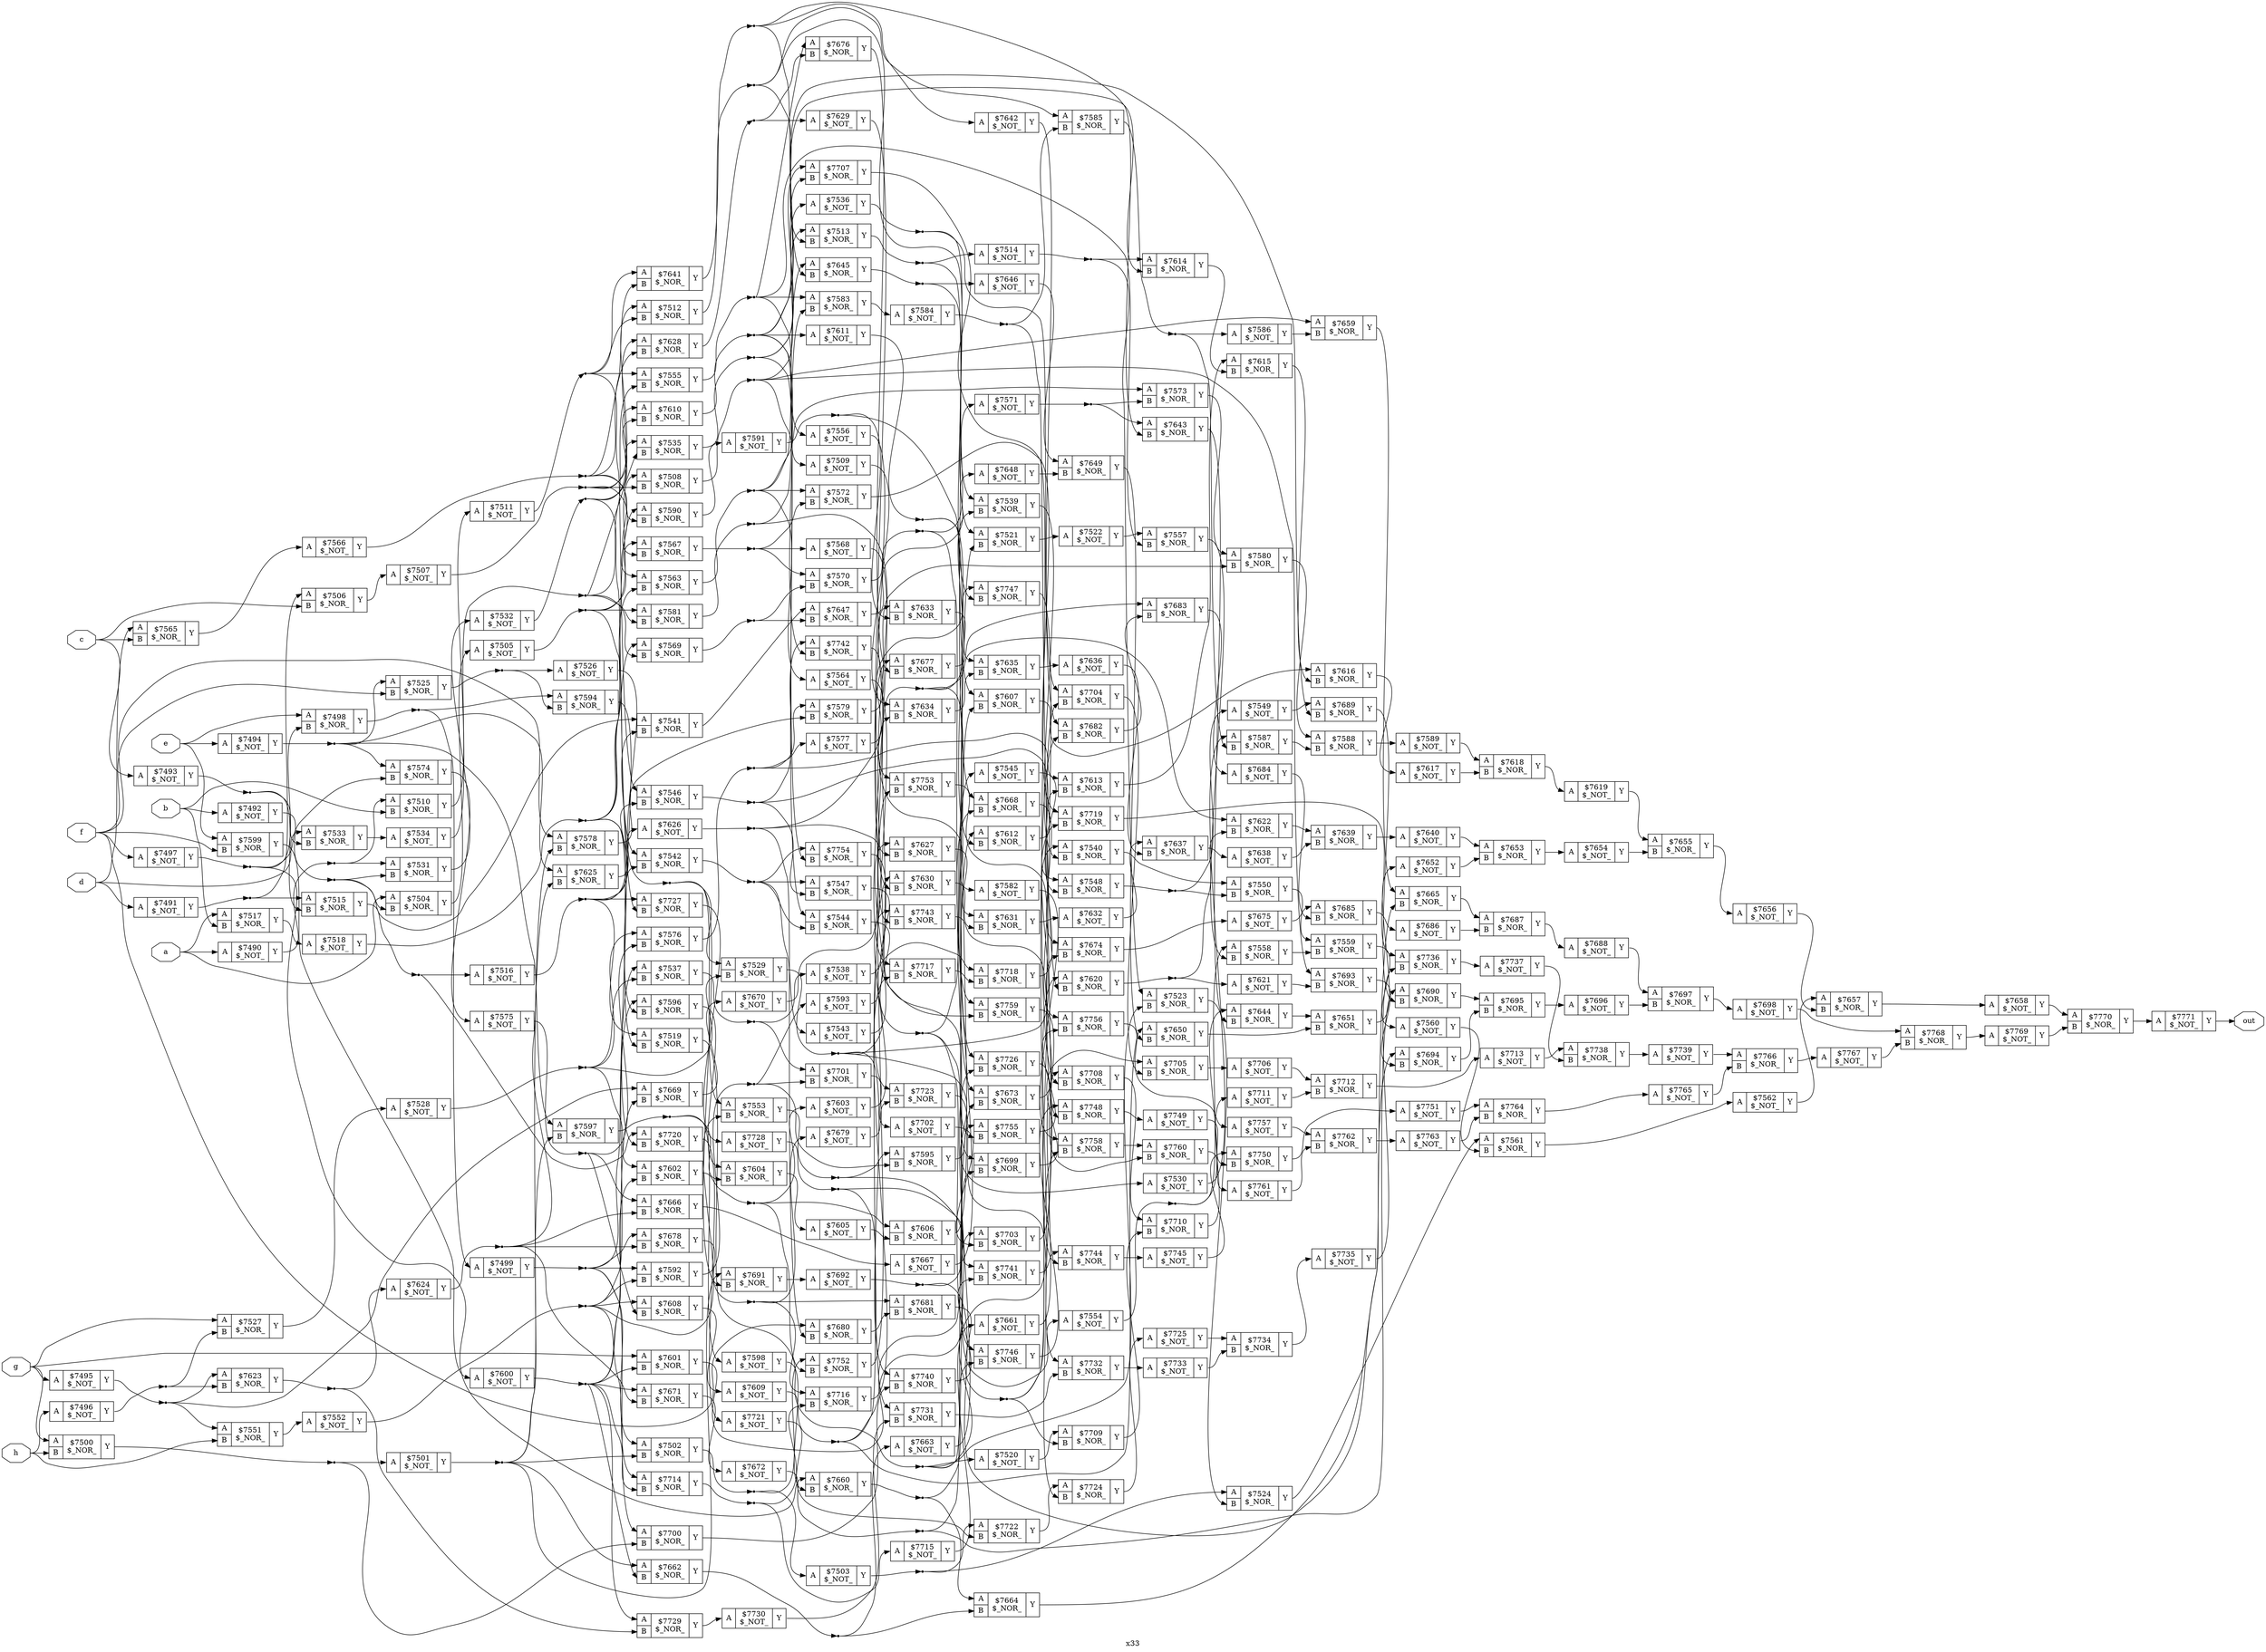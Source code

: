 digraph "x33" {
label="x33";
rankdir="LR";
remincross=true;
n282 [ shape=octagon, label="a", color="black", fontcolor="black" ];
n283 [ shape=octagon, label="b", color="black", fontcolor="black" ];
n284 [ shape=octagon, label="c", color="black", fontcolor="black" ];
n285 [ shape=octagon, label="d", color="black", fontcolor="black" ];
n286 [ shape=octagon, label="e", color="black", fontcolor="black" ];
n287 [ shape=octagon, label="f", color="black", fontcolor="black" ];
n288 [ shape=octagon, label="g", color="black", fontcolor="black" ];
n289 [ shape=octagon, label="h", color="black", fontcolor="black" ];
n290 [ shape=octagon, label="out", color="black", fontcolor="black" ];
c293 [ shape=record, label="{{<p291> A}|$7490\n$_NOT_|{<p292> Y}}" ];
c294 [ shape=record, label="{{<p291> A}|$7491\n$_NOT_|{<p292> Y}}" ];
c295 [ shape=record, label="{{<p291> A}|$7492\n$_NOT_|{<p292> Y}}" ];
c296 [ shape=record, label="{{<p291> A}|$7493\n$_NOT_|{<p292> Y}}" ];
c297 [ shape=record, label="{{<p291> A}|$7494\n$_NOT_|{<p292> Y}}" ];
c298 [ shape=record, label="{{<p291> A}|$7495\n$_NOT_|{<p292> Y}}" ];
c299 [ shape=record, label="{{<p291> A}|$7496\n$_NOT_|{<p292> Y}}" ];
c300 [ shape=record, label="{{<p291> A}|$7497\n$_NOT_|{<p292> Y}}" ];
c302 [ shape=record, label="{{<p291> A|<p301> B}|$7498\n$_NOR_|{<p292> Y}}" ];
c303 [ shape=record, label="{{<p291> A}|$7499\n$_NOT_|{<p292> Y}}" ];
c304 [ shape=record, label="{{<p291> A|<p301> B}|$7500\n$_NOR_|{<p292> Y}}" ];
c305 [ shape=record, label="{{<p291> A}|$7501\n$_NOT_|{<p292> Y}}" ];
c306 [ shape=record, label="{{<p291> A|<p301> B}|$7502\n$_NOR_|{<p292> Y}}" ];
c307 [ shape=record, label="{{<p291> A}|$7503\n$_NOT_|{<p292> Y}}" ];
c308 [ shape=record, label="{{<p291> A|<p301> B}|$7504\n$_NOR_|{<p292> Y}}" ];
c309 [ shape=record, label="{{<p291> A}|$7505\n$_NOT_|{<p292> Y}}" ];
c310 [ shape=record, label="{{<p291> A|<p301> B}|$7506\n$_NOR_|{<p292> Y}}" ];
c311 [ shape=record, label="{{<p291> A}|$7507\n$_NOT_|{<p292> Y}}" ];
c312 [ shape=record, label="{{<p291> A|<p301> B}|$7508\n$_NOR_|{<p292> Y}}" ];
c313 [ shape=record, label="{{<p291> A}|$7509\n$_NOT_|{<p292> Y}}" ];
c314 [ shape=record, label="{{<p291> A|<p301> B}|$7510\n$_NOR_|{<p292> Y}}" ];
c315 [ shape=record, label="{{<p291> A}|$7511\n$_NOT_|{<p292> Y}}" ];
c316 [ shape=record, label="{{<p291> A|<p301> B}|$7512\n$_NOR_|{<p292> Y}}" ];
c317 [ shape=record, label="{{<p291> A|<p301> B}|$7513\n$_NOR_|{<p292> Y}}" ];
c318 [ shape=record, label="{{<p291> A}|$7514\n$_NOT_|{<p292> Y}}" ];
c319 [ shape=record, label="{{<p291> A|<p301> B}|$7515\n$_NOR_|{<p292> Y}}" ];
c320 [ shape=record, label="{{<p291> A}|$7516\n$_NOT_|{<p292> Y}}" ];
c321 [ shape=record, label="{{<p291> A|<p301> B}|$7517\n$_NOR_|{<p292> Y}}" ];
c322 [ shape=record, label="{{<p291> A}|$7518\n$_NOT_|{<p292> Y}}" ];
c323 [ shape=record, label="{{<p291> A|<p301> B}|$7519\n$_NOR_|{<p292> Y}}" ];
c324 [ shape=record, label="{{<p291> A}|$7520\n$_NOT_|{<p292> Y}}" ];
c325 [ shape=record, label="{{<p291> A|<p301> B}|$7521\n$_NOR_|{<p292> Y}}" ];
c326 [ shape=record, label="{{<p291> A}|$7522\n$_NOT_|{<p292> Y}}" ];
c327 [ shape=record, label="{{<p291> A|<p301> B}|$7523\n$_NOR_|{<p292> Y}}" ];
c328 [ shape=record, label="{{<p291> A|<p301> B}|$7524\n$_NOR_|{<p292> Y}}" ];
c329 [ shape=record, label="{{<p291> A|<p301> B}|$7525\n$_NOR_|{<p292> Y}}" ];
c330 [ shape=record, label="{{<p291> A}|$7526\n$_NOT_|{<p292> Y}}" ];
c331 [ shape=record, label="{{<p291> A|<p301> B}|$7527\n$_NOR_|{<p292> Y}}" ];
c332 [ shape=record, label="{{<p291> A}|$7528\n$_NOT_|{<p292> Y}}" ];
c333 [ shape=record, label="{{<p291> A|<p301> B}|$7529\n$_NOR_|{<p292> Y}}" ];
c334 [ shape=record, label="{{<p291> A}|$7530\n$_NOT_|{<p292> Y}}" ];
c335 [ shape=record, label="{{<p291> A|<p301> B}|$7531\n$_NOR_|{<p292> Y}}" ];
c336 [ shape=record, label="{{<p291> A}|$7532\n$_NOT_|{<p292> Y}}" ];
c337 [ shape=record, label="{{<p291> A|<p301> B}|$7533\n$_NOR_|{<p292> Y}}" ];
c338 [ shape=record, label="{{<p291> A}|$7534\n$_NOT_|{<p292> Y}}" ];
c339 [ shape=record, label="{{<p291> A|<p301> B}|$7535\n$_NOR_|{<p292> Y}}" ];
c340 [ shape=record, label="{{<p291> A}|$7536\n$_NOT_|{<p292> Y}}" ];
c341 [ shape=record, label="{{<p291> A|<p301> B}|$7537\n$_NOR_|{<p292> Y}}" ];
c342 [ shape=record, label="{{<p291> A}|$7538\n$_NOT_|{<p292> Y}}" ];
c343 [ shape=record, label="{{<p291> A|<p301> B}|$7539\n$_NOR_|{<p292> Y}}" ];
c344 [ shape=record, label="{{<p291> A|<p301> B}|$7540\n$_NOR_|{<p292> Y}}" ];
c345 [ shape=record, label="{{<p291> A|<p301> B}|$7541\n$_NOR_|{<p292> Y}}" ];
c346 [ shape=record, label="{{<p291> A|<p301> B}|$7542\n$_NOR_|{<p292> Y}}" ];
c347 [ shape=record, label="{{<p291> A}|$7543\n$_NOT_|{<p292> Y}}" ];
c348 [ shape=record, label="{{<p291> A|<p301> B}|$7544\n$_NOR_|{<p292> Y}}" ];
c349 [ shape=record, label="{{<p291> A}|$7545\n$_NOT_|{<p292> Y}}" ];
c350 [ shape=record, label="{{<p291> A|<p301> B}|$7546\n$_NOR_|{<p292> Y}}" ];
c351 [ shape=record, label="{{<p291> A|<p301> B}|$7547\n$_NOR_|{<p292> Y}}" ];
c352 [ shape=record, label="{{<p291> A|<p301> B}|$7548\n$_NOR_|{<p292> Y}}" ];
c353 [ shape=record, label="{{<p291> A}|$7549\n$_NOT_|{<p292> Y}}" ];
c354 [ shape=record, label="{{<p291> A|<p301> B}|$7550\n$_NOR_|{<p292> Y}}" ];
c355 [ shape=record, label="{{<p291> A|<p301> B}|$7551\n$_NOR_|{<p292> Y}}" ];
c356 [ shape=record, label="{{<p291> A}|$7552\n$_NOT_|{<p292> Y}}" ];
c357 [ shape=record, label="{{<p291> A|<p301> B}|$7553\n$_NOR_|{<p292> Y}}" ];
c358 [ shape=record, label="{{<p291> A}|$7554\n$_NOT_|{<p292> Y}}" ];
c359 [ shape=record, label="{{<p291> A|<p301> B}|$7555\n$_NOR_|{<p292> Y}}" ];
c360 [ shape=record, label="{{<p291> A}|$7556\n$_NOT_|{<p292> Y}}" ];
c361 [ shape=record, label="{{<p291> A|<p301> B}|$7557\n$_NOR_|{<p292> Y}}" ];
c362 [ shape=record, label="{{<p291> A|<p301> B}|$7558\n$_NOR_|{<p292> Y}}" ];
c363 [ shape=record, label="{{<p291> A|<p301> B}|$7559\n$_NOR_|{<p292> Y}}" ];
c364 [ shape=record, label="{{<p291> A}|$7560\n$_NOT_|{<p292> Y}}" ];
c365 [ shape=record, label="{{<p291> A|<p301> B}|$7561\n$_NOR_|{<p292> Y}}" ];
c366 [ shape=record, label="{{<p291> A}|$7562\n$_NOT_|{<p292> Y}}" ];
c367 [ shape=record, label="{{<p291> A|<p301> B}|$7563\n$_NOR_|{<p292> Y}}" ];
c368 [ shape=record, label="{{<p291> A}|$7564\n$_NOT_|{<p292> Y}}" ];
c369 [ shape=record, label="{{<p291> A|<p301> B}|$7565\n$_NOR_|{<p292> Y}}" ];
c370 [ shape=record, label="{{<p291> A}|$7566\n$_NOT_|{<p292> Y}}" ];
c371 [ shape=record, label="{{<p291> A|<p301> B}|$7567\n$_NOR_|{<p292> Y}}" ];
c372 [ shape=record, label="{{<p291> A}|$7568\n$_NOT_|{<p292> Y}}" ];
c373 [ shape=record, label="{{<p291> A|<p301> B}|$7569\n$_NOR_|{<p292> Y}}" ];
c374 [ shape=record, label="{{<p291> A|<p301> B}|$7570\n$_NOR_|{<p292> Y}}" ];
c375 [ shape=record, label="{{<p291> A}|$7571\n$_NOT_|{<p292> Y}}" ];
c376 [ shape=record, label="{{<p291> A|<p301> B}|$7572\n$_NOR_|{<p292> Y}}" ];
c377 [ shape=record, label="{{<p291> A|<p301> B}|$7573\n$_NOR_|{<p292> Y}}" ];
c378 [ shape=record, label="{{<p291> A|<p301> B}|$7574\n$_NOR_|{<p292> Y}}" ];
c379 [ shape=record, label="{{<p291> A}|$7575\n$_NOT_|{<p292> Y}}" ];
c380 [ shape=record, label="{{<p291> A|<p301> B}|$7576\n$_NOR_|{<p292> Y}}" ];
c381 [ shape=record, label="{{<p291> A}|$7577\n$_NOT_|{<p292> Y}}" ];
c382 [ shape=record, label="{{<p291> A|<p301> B}|$7578\n$_NOR_|{<p292> Y}}" ];
c383 [ shape=record, label="{{<p291> A|<p301> B}|$7579\n$_NOR_|{<p292> Y}}" ];
c384 [ shape=record, label="{{<p291> A|<p301> B}|$7580\n$_NOR_|{<p292> Y}}" ];
c385 [ shape=record, label="{{<p291> A|<p301> B}|$7581\n$_NOR_|{<p292> Y}}" ];
c386 [ shape=record, label="{{<p291> A}|$7582\n$_NOT_|{<p292> Y}}" ];
c387 [ shape=record, label="{{<p291> A|<p301> B}|$7583\n$_NOR_|{<p292> Y}}" ];
c388 [ shape=record, label="{{<p291> A}|$7584\n$_NOT_|{<p292> Y}}" ];
c389 [ shape=record, label="{{<p291> A|<p301> B}|$7585\n$_NOR_|{<p292> Y}}" ];
c390 [ shape=record, label="{{<p291> A}|$7586\n$_NOT_|{<p292> Y}}" ];
c391 [ shape=record, label="{{<p291> A|<p301> B}|$7587\n$_NOR_|{<p292> Y}}" ];
c392 [ shape=record, label="{{<p291> A|<p301> B}|$7588\n$_NOR_|{<p292> Y}}" ];
c393 [ shape=record, label="{{<p291> A}|$7589\n$_NOT_|{<p292> Y}}" ];
c394 [ shape=record, label="{{<p291> A|<p301> B}|$7590\n$_NOR_|{<p292> Y}}" ];
c395 [ shape=record, label="{{<p291> A}|$7591\n$_NOT_|{<p292> Y}}" ];
c396 [ shape=record, label="{{<p291> A|<p301> B}|$7592\n$_NOR_|{<p292> Y}}" ];
c397 [ shape=record, label="{{<p291> A}|$7593\n$_NOT_|{<p292> Y}}" ];
c398 [ shape=record, label="{{<p291> A|<p301> B}|$7594\n$_NOR_|{<p292> Y}}" ];
c399 [ shape=record, label="{{<p291> A|<p301> B}|$7595\n$_NOR_|{<p292> Y}}" ];
c400 [ shape=record, label="{{<p291> A|<p301> B}|$7596\n$_NOR_|{<p292> Y}}" ];
c401 [ shape=record, label="{{<p291> A|<p301> B}|$7597\n$_NOR_|{<p292> Y}}" ];
c402 [ shape=record, label="{{<p291> A}|$7598\n$_NOT_|{<p292> Y}}" ];
c403 [ shape=record, label="{{<p291> A|<p301> B}|$7599\n$_NOR_|{<p292> Y}}" ];
c404 [ shape=record, label="{{<p291> A}|$7600\n$_NOT_|{<p292> Y}}" ];
c405 [ shape=record, label="{{<p291> A|<p301> B}|$7601\n$_NOR_|{<p292> Y}}" ];
c406 [ shape=record, label="{{<p291> A|<p301> B}|$7602\n$_NOR_|{<p292> Y}}" ];
c407 [ shape=record, label="{{<p291> A}|$7603\n$_NOT_|{<p292> Y}}" ];
c408 [ shape=record, label="{{<p291> A|<p301> B}|$7604\n$_NOR_|{<p292> Y}}" ];
c409 [ shape=record, label="{{<p291> A}|$7605\n$_NOT_|{<p292> Y}}" ];
c410 [ shape=record, label="{{<p291> A|<p301> B}|$7606\n$_NOR_|{<p292> Y}}" ];
c411 [ shape=record, label="{{<p291> A|<p301> B}|$7607\n$_NOR_|{<p292> Y}}" ];
c412 [ shape=record, label="{{<p291> A|<p301> B}|$7608\n$_NOR_|{<p292> Y}}" ];
c413 [ shape=record, label="{{<p291> A}|$7609\n$_NOT_|{<p292> Y}}" ];
c414 [ shape=record, label="{{<p291> A|<p301> B}|$7610\n$_NOR_|{<p292> Y}}" ];
c415 [ shape=record, label="{{<p291> A}|$7611\n$_NOT_|{<p292> Y}}" ];
c416 [ shape=record, label="{{<p291> A|<p301> B}|$7612\n$_NOR_|{<p292> Y}}" ];
c417 [ shape=record, label="{{<p291> A|<p301> B}|$7613\n$_NOR_|{<p292> Y}}" ];
c418 [ shape=record, label="{{<p291> A|<p301> B}|$7614\n$_NOR_|{<p292> Y}}" ];
c419 [ shape=record, label="{{<p291> A|<p301> B}|$7615\n$_NOR_|{<p292> Y}}" ];
c420 [ shape=record, label="{{<p291> A|<p301> B}|$7616\n$_NOR_|{<p292> Y}}" ];
c421 [ shape=record, label="{{<p291> A}|$7617\n$_NOT_|{<p292> Y}}" ];
c422 [ shape=record, label="{{<p291> A|<p301> B}|$7618\n$_NOR_|{<p292> Y}}" ];
c423 [ shape=record, label="{{<p291> A}|$7619\n$_NOT_|{<p292> Y}}" ];
c424 [ shape=record, label="{{<p291> A|<p301> B}|$7620\n$_NOR_|{<p292> Y}}" ];
c425 [ shape=record, label="{{<p291> A}|$7621\n$_NOT_|{<p292> Y}}" ];
c426 [ shape=record, label="{{<p291> A|<p301> B}|$7622\n$_NOR_|{<p292> Y}}" ];
c427 [ shape=record, label="{{<p291> A|<p301> B}|$7623\n$_NOR_|{<p292> Y}}" ];
c428 [ shape=record, label="{{<p291> A}|$7624\n$_NOT_|{<p292> Y}}" ];
c429 [ shape=record, label="{{<p291> A|<p301> B}|$7625\n$_NOR_|{<p292> Y}}" ];
c430 [ shape=record, label="{{<p291> A}|$7626\n$_NOT_|{<p292> Y}}" ];
c431 [ shape=record, label="{{<p291> A|<p301> B}|$7627\n$_NOR_|{<p292> Y}}" ];
c432 [ shape=record, label="{{<p291> A|<p301> B}|$7628\n$_NOR_|{<p292> Y}}" ];
c433 [ shape=record, label="{{<p291> A}|$7629\n$_NOT_|{<p292> Y}}" ];
c434 [ shape=record, label="{{<p291> A|<p301> B}|$7630\n$_NOR_|{<p292> Y}}" ];
c435 [ shape=record, label="{{<p291> A|<p301> B}|$7631\n$_NOR_|{<p292> Y}}" ];
c436 [ shape=record, label="{{<p291> A}|$7632\n$_NOT_|{<p292> Y}}" ];
c437 [ shape=record, label="{{<p291> A|<p301> B}|$7633\n$_NOR_|{<p292> Y}}" ];
c438 [ shape=record, label="{{<p291> A|<p301> B}|$7634\n$_NOR_|{<p292> Y}}" ];
c439 [ shape=record, label="{{<p291> A|<p301> B}|$7635\n$_NOR_|{<p292> Y}}" ];
c440 [ shape=record, label="{{<p291> A}|$7636\n$_NOT_|{<p292> Y}}" ];
c441 [ shape=record, label="{{<p291> A|<p301> B}|$7637\n$_NOR_|{<p292> Y}}" ];
c442 [ shape=record, label="{{<p291> A}|$7638\n$_NOT_|{<p292> Y}}" ];
c443 [ shape=record, label="{{<p291> A|<p301> B}|$7639\n$_NOR_|{<p292> Y}}" ];
c444 [ shape=record, label="{{<p291> A}|$7640\n$_NOT_|{<p292> Y}}" ];
c445 [ shape=record, label="{{<p291> A|<p301> B}|$7641\n$_NOR_|{<p292> Y}}" ];
c446 [ shape=record, label="{{<p291> A}|$7642\n$_NOT_|{<p292> Y}}" ];
c447 [ shape=record, label="{{<p291> A|<p301> B}|$7643\n$_NOR_|{<p292> Y}}" ];
c448 [ shape=record, label="{{<p291> A|<p301> B}|$7644\n$_NOR_|{<p292> Y}}" ];
c449 [ shape=record, label="{{<p291> A|<p301> B}|$7645\n$_NOR_|{<p292> Y}}" ];
c450 [ shape=record, label="{{<p291> A}|$7646\n$_NOT_|{<p292> Y}}" ];
c451 [ shape=record, label="{{<p291> A|<p301> B}|$7647\n$_NOR_|{<p292> Y}}" ];
c452 [ shape=record, label="{{<p291> A}|$7648\n$_NOT_|{<p292> Y}}" ];
c453 [ shape=record, label="{{<p291> A|<p301> B}|$7649\n$_NOR_|{<p292> Y}}" ];
c454 [ shape=record, label="{{<p291> A|<p301> B}|$7650\n$_NOR_|{<p292> Y}}" ];
c455 [ shape=record, label="{{<p291> A|<p301> B}|$7651\n$_NOR_|{<p292> Y}}" ];
c456 [ shape=record, label="{{<p291> A}|$7652\n$_NOT_|{<p292> Y}}" ];
c457 [ shape=record, label="{{<p291> A|<p301> B}|$7653\n$_NOR_|{<p292> Y}}" ];
c458 [ shape=record, label="{{<p291> A}|$7654\n$_NOT_|{<p292> Y}}" ];
c459 [ shape=record, label="{{<p291> A|<p301> B}|$7655\n$_NOR_|{<p292> Y}}" ];
c460 [ shape=record, label="{{<p291> A}|$7656\n$_NOT_|{<p292> Y}}" ];
c461 [ shape=record, label="{{<p291> A|<p301> B}|$7657\n$_NOR_|{<p292> Y}}" ];
c462 [ shape=record, label="{{<p291> A}|$7658\n$_NOT_|{<p292> Y}}" ];
c463 [ shape=record, label="{{<p291> A|<p301> B}|$7659\n$_NOR_|{<p292> Y}}" ];
c464 [ shape=record, label="{{<p291> A|<p301> B}|$7660\n$_NOR_|{<p292> Y}}" ];
c465 [ shape=record, label="{{<p291> A}|$7661\n$_NOT_|{<p292> Y}}" ];
c466 [ shape=record, label="{{<p291> A|<p301> B}|$7662\n$_NOR_|{<p292> Y}}" ];
c467 [ shape=record, label="{{<p291> A}|$7663\n$_NOT_|{<p292> Y}}" ];
c468 [ shape=record, label="{{<p291> A|<p301> B}|$7664\n$_NOR_|{<p292> Y}}" ];
c469 [ shape=record, label="{{<p291> A|<p301> B}|$7665\n$_NOR_|{<p292> Y}}" ];
c470 [ shape=record, label="{{<p291> A|<p301> B}|$7666\n$_NOR_|{<p292> Y}}" ];
c471 [ shape=record, label="{{<p291> A}|$7667\n$_NOT_|{<p292> Y}}" ];
c472 [ shape=record, label="{{<p291> A|<p301> B}|$7668\n$_NOR_|{<p292> Y}}" ];
c473 [ shape=record, label="{{<p291> A|<p301> B}|$7669\n$_NOR_|{<p292> Y}}" ];
c474 [ shape=record, label="{{<p291> A}|$7670\n$_NOT_|{<p292> Y}}" ];
c475 [ shape=record, label="{{<p291> A|<p301> B}|$7671\n$_NOR_|{<p292> Y}}" ];
c476 [ shape=record, label="{{<p291> A}|$7672\n$_NOT_|{<p292> Y}}" ];
c477 [ shape=record, label="{{<p291> A|<p301> B}|$7673\n$_NOR_|{<p292> Y}}" ];
c478 [ shape=record, label="{{<p291> A|<p301> B}|$7674\n$_NOR_|{<p292> Y}}" ];
c479 [ shape=record, label="{{<p291> A}|$7675\n$_NOT_|{<p292> Y}}" ];
c480 [ shape=record, label="{{<p291> A|<p301> B}|$7676\n$_NOR_|{<p292> Y}}" ];
c481 [ shape=record, label="{{<p291> A|<p301> B}|$7677\n$_NOR_|{<p292> Y}}" ];
c482 [ shape=record, label="{{<p291> A|<p301> B}|$7678\n$_NOR_|{<p292> Y}}" ];
c483 [ shape=record, label="{{<p291> A}|$7679\n$_NOT_|{<p292> Y}}" ];
c484 [ shape=record, label="{{<p291> A|<p301> B}|$7680\n$_NOR_|{<p292> Y}}" ];
c485 [ shape=record, label="{{<p291> A|<p301> B}|$7681\n$_NOR_|{<p292> Y}}" ];
c486 [ shape=record, label="{{<p291> A|<p301> B}|$7682\n$_NOR_|{<p292> Y}}" ];
c487 [ shape=record, label="{{<p291> A|<p301> B}|$7683\n$_NOR_|{<p292> Y}}" ];
c488 [ shape=record, label="{{<p291> A}|$7684\n$_NOT_|{<p292> Y}}" ];
c489 [ shape=record, label="{{<p291> A|<p301> B}|$7685\n$_NOR_|{<p292> Y}}" ];
c490 [ shape=record, label="{{<p291> A}|$7686\n$_NOT_|{<p292> Y}}" ];
c491 [ shape=record, label="{{<p291> A|<p301> B}|$7687\n$_NOR_|{<p292> Y}}" ];
c492 [ shape=record, label="{{<p291> A}|$7688\n$_NOT_|{<p292> Y}}" ];
c493 [ shape=record, label="{{<p291> A|<p301> B}|$7689\n$_NOR_|{<p292> Y}}" ];
c494 [ shape=record, label="{{<p291> A|<p301> B}|$7690\n$_NOR_|{<p292> Y}}" ];
c495 [ shape=record, label="{{<p291> A|<p301> B}|$7691\n$_NOR_|{<p292> Y}}" ];
c496 [ shape=record, label="{{<p291> A}|$7692\n$_NOT_|{<p292> Y}}" ];
c497 [ shape=record, label="{{<p291> A|<p301> B}|$7693\n$_NOR_|{<p292> Y}}" ];
c498 [ shape=record, label="{{<p291> A|<p301> B}|$7694\n$_NOR_|{<p292> Y}}" ];
c499 [ shape=record, label="{{<p291> A|<p301> B}|$7695\n$_NOR_|{<p292> Y}}" ];
c500 [ shape=record, label="{{<p291> A}|$7696\n$_NOT_|{<p292> Y}}" ];
c501 [ shape=record, label="{{<p291> A|<p301> B}|$7697\n$_NOR_|{<p292> Y}}" ];
c502 [ shape=record, label="{{<p291> A}|$7698\n$_NOT_|{<p292> Y}}" ];
c503 [ shape=record, label="{{<p291> A|<p301> B}|$7699\n$_NOR_|{<p292> Y}}" ];
c504 [ shape=record, label="{{<p291> A|<p301> B}|$7700\n$_NOR_|{<p292> Y}}" ];
c505 [ shape=record, label="{{<p291> A|<p301> B}|$7701\n$_NOR_|{<p292> Y}}" ];
c506 [ shape=record, label="{{<p291> A}|$7702\n$_NOT_|{<p292> Y}}" ];
c507 [ shape=record, label="{{<p291> A|<p301> B}|$7703\n$_NOR_|{<p292> Y}}" ];
c508 [ shape=record, label="{{<p291> A|<p301> B}|$7704\n$_NOR_|{<p292> Y}}" ];
c509 [ shape=record, label="{{<p291> A|<p301> B}|$7705\n$_NOR_|{<p292> Y}}" ];
c510 [ shape=record, label="{{<p291> A}|$7706\n$_NOT_|{<p292> Y}}" ];
c511 [ shape=record, label="{{<p291> A|<p301> B}|$7707\n$_NOR_|{<p292> Y}}" ];
c512 [ shape=record, label="{{<p291> A|<p301> B}|$7708\n$_NOR_|{<p292> Y}}" ];
c513 [ shape=record, label="{{<p291> A|<p301> B}|$7709\n$_NOR_|{<p292> Y}}" ];
c514 [ shape=record, label="{{<p291> A|<p301> B}|$7710\n$_NOR_|{<p292> Y}}" ];
c515 [ shape=record, label="{{<p291> A}|$7711\n$_NOT_|{<p292> Y}}" ];
c516 [ shape=record, label="{{<p291> A|<p301> B}|$7712\n$_NOR_|{<p292> Y}}" ];
c517 [ shape=record, label="{{<p291> A}|$7713\n$_NOT_|{<p292> Y}}" ];
c518 [ shape=record, label="{{<p291> A|<p301> B}|$7714\n$_NOR_|{<p292> Y}}" ];
c519 [ shape=record, label="{{<p291> A}|$7715\n$_NOT_|{<p292> Y}}" ];
c520 [ shape=record, label="{{<p291> A|<p301> B}|$7716\n$_NOR_|{<p292> Y}}" ];
c521 [ shape=record, label="{{<p291> A|<p301> B}|$7717\n$_NOR_|{<p292> Y}}" ];
c522 [ shape=record, label="{{<p291> A|<p301> B}|$7718\n$_NOR_|{<p292> Y}}" ];
c523 [ shape=record, label="{{<p291> A|<p301> B}|$7719\n$_NOR_|{<p292> Y}}" ];
c524 [ shape=record, label="{{<p291> A|<p301> B}|$7720\n$_NOR_|{<p292> Y}}" ];
c525 [ shape=record, label="{{<p291> A}|$7721\n$_NOT_|{<p292> Y}}" ];
c526 [ shape=record, label="{{<p291> A|<p301> B}|$7722\n$_NOR_|{<p292> Y}}" ];
c527 [ shape=record, label="{{<p291> A|<p301> B}|$7723\n$_NOR_|{<p292> Y}}" ];
c528 [ shape=record, label="{{<p291> A|<p301> B}|$7724\n$_NOR_|{<p292> Y}}" ];
c529 [ shape=record, label="{{<p291> A}|$7725\n$_NOT_|{<p292> Y}}" ];
c530 [ shape=record, label="{{<p291> A|<p301> B}|$7726\n$_NOR_|{<p292> Y}}" ];
c531 [ shape=record, label="{{<p291> A|<p301> B}|$7727\n$_NOR_|{<p292> Y}}" ];
c532 [ shape=record, label="{{<p291> A}|$7728\n$_NOT_|{<p292> Y}}" ];
c533 [ shape=record, label="{{<p291> A|<p301> B}|$7729\n$_NOR_|{<p292> Y}}" ];
c534 [ shape=record, label="{{<p291> A}|$7730\n$_NOT_|{<p292> Y}}" ];
c535 [ shape=record, label="{{<p291> A|<p301> B}|$7731\n$_NOR_|{<p292> Y}}" ];
c536 [ shape=record, label="{{<p291> A|<p301> B}|$7732\n$_NOR_|{<p292> Y}}" ];
c537 [ shape=record, label="{{<p291> A}|$7733\n$_NOT_|{<p292> Y}}" ];
c538 [ shape=record, label="{{<p291> A|<p301> B}|$7734\n$_NOR_|{<p292> Y}}" ];
c539 [ shape=record, label="{{<p291> A}|$7735\n$_NOT_|{<p292> Y}}" ];
c540 [ shape=record, label="{{<p291> A|<p301> B}|$7736\n$_NOR_|{<p292> Y}}" ];
c541 [ shape=record, label="{{<p291> A}|$7737\n$_NOT_|{<p292> Y}}" ];
c542 [ shape=record, label="{{<p291> A|<p301> B}|$7738\n$_NOR_|{<p292> Y}}" ];
c543 [ shape=record, label="{{<p291> A}|$7739\n$_NOT_|{<p292> Y}}" ];
c544 [ shape=record, label="{{<p291> A|<p301> B}|$7740\n$_NOR_|{<p292> Y}}" ];
c545 [ shape=record, label="{{<p291> A|<p301> B}|$7741\n$_NOR_|{<p292> Y}}" ];
c546 [ shape=record, label="{{<p291> A|<p301> B}|$7742\n$_NOR_|{<p292> Y}}" ];
c547 [ shape=record, label="{{<p291> A|<p301> B}|$7743\n$_NOR_|{<p292> Y}}" ];
c548 [ shape=record, label="{{<p291> A|<p301> B}|$7744\n$_NOR_|{<p292> Y}}" ];
c549 [ shape=record, label="{{<p291> A}|$7745\n$_NOT_|{<p292> Y}}" ];
c550 [ shape=record, label="{{<p291> A|<p301> B}|$7746\n$_NOR_|{<p292> Y}}" ];
c551 [ shape=record, label="{{<p291> A|<p301> B}|$7747\n$_NOR_|{<p292> Y}}" ];
c552 [ shape=record, label="{{<p291> A|<p301> B}|$7748\n$_NOR_|{<p292> Y}}" ];
c553 [ shape=record, label="{{<p291> A}|$7749\n$_NOT_|{<p292> Y}}" ];
c554 [ shape=record, label="{{<p291> A|<p301> B}|$7750\n$_NOR_|{<p292> Y}}" ];
c555 [ shape=record, label="{{<p291> A}|$7751\n$_NOT_|{<p292> Y}}" ];
c556 [ shape=record, label="{{<p291> A|<p301> B}|$7752\n$_NOR_|{<p292> Y}}" ];
c557 [ shape=record, label="{{<p291> A|<p301> B}|$7753\n$_NOR_|{<p292> Y}}" ];
c558 [ shape=record, label="{{<p291> A|<p301> B}|$7754\n$_NOR_|{<p292> Y}}" ];
c559 [ shape=record, label="{{<p291> A|<p301> B}|$7755\n$_NOR_|{<p292> Y}}" ];
c560 [ shape=record, label="{{<p291> A|<p301> B}|$7756\n$_NOR_|{<p292> Y}}" ];
c561 [ shape=record, label="{{<p291> A}|$7757\n$_NOT_|{<p292> Y}}" ];
c562 [ shape=record, label="{{<p291> A|<p301> B}|$7758\n$_NOR_|{<p292> Y}}" ];
c563 [ shape=record, label="{{<p291> A|<p301> B}|$7759\n$_NOR_|{<p292> Y}}" ];
c564 [ shape=record, label="{{<p291> A|<p301> B}|$7760\n$_NOR_|{<p292> Y}}" ];
c565 [ shape=record, label="{{<p291> A}|$7761\n$_NOT_|{<p292> Y}}" ];
c566 [ shape=record, label="{{<p291> A|<p301> B}|$7762\n$_NOR_|{<p292> Y}}" ];
c567 [ shape=record, label="{{<p291> A}|$7763\n$_NOT_|{<p292> Y}}" ];
c568 [ shape=record, label="{{<p291> A|<p301> B}|$7764\n$_NOR_|{<p292> Y}}" ];
c569 [ shape=record, label="{{<p291> A}|$7765\n$_NOT_|{<p292> Y}}" ];
c570 [ shape=record, label="{{<p291> A|<p301> B}|$7766\n$_NOR_|{<p292> Y}}" ];
c571 [ shape=record, label="{{<p291> A}|$7767\n$_NOT_|{<p292> Y}}" ];
c572 [ shape=record, label="{{<p291> A|<p301> B}|$7768\n$_NOR_|{<p292> Y}}" ];
c573 [ shape=record, label="{{<p291> A}|$7769\n$_NOT_|{<p292> Y}}" ];
c574 [ shape=record, label="{{<p291> A|<p301> B}|$7770\n$_NOR_|{<p292> Y}}" ];
c575 [ shape=record, label="{{<p291> A}|$7771\n$_NOT_|{<p292> Y}}" ];
c384:p292:e -> c392:p291:w [color="black", label=""];
c393:p292:e -> c422:p291:w [color="black", label=""];
c474:p292:e -> c481:p291:w [color="black", label=""];
c475:p292:e -> c476:p291:w [color="black", label=""];
n102 [ shape=point ];
c476:p292:e -> n102:w [color="black", label=""];
n102:e -> c477:p301:w [color="black", label=""];
n102:e -> c494:p291:w [color="black", label=""];
c477:p292:e -> c478:p301:w [color="black", label=""];
c478:p292:e -> c479:p291:w [color="black", label=""];
c479:p292:e -> c489:p291:w [color="black", label=""];
c480:p292:e -> c481:p301:w [color="black", label=""];
c481:p292:e -> c487:p291:w [color="black", label=""];
n108 [ shape=point ];
c482:p292:e -> n108:w [color="black", label=""];
n108:e -> c483:p291:w [color="black", label=""];
n108:e -> c485:p291:w [color="black", label=""];
n108:e -> c520:p291:w [color="black", label=""];
c483:p292:e -> c527:p301:w [color="black", label=""];
n11 [ shape=point ];
c293:p292:e -> n11:w [color="black", label=""];
n11:e -> c314:p291:w [color="black", label=""];
n11:e -> c335:p291:w [color="black", label=""];
n110 [ shape=point ];
c303:p292:e -> n110:w [color="black", label=""];
n110:e -> c306:p291:w [color="black", label=""];
n110:e -> c341:p291:w [color="black", label=""];
n110:e -> c396:p291:w [color="black", label=""];
n110:e -> c482:p291:w [color="black", label=""];
n110:e -> c504:p291:w [color="black", label=""];
c484:p292:e -> c485:p301:w [color="black", label=""];
n112 [ shape=point ];
c485:p292:e -> n112:w [color="black", label=""];
n112:e -> c486:p301:w [color="black", label=""];
n112:e -> c513:p301:w [color="black", label=""];
n112:e -> c562:p301:w [color="black", label=""];
c486:p292:e -> c487:p301:w [color="black", label=""];
c487:p292:e -> c488:p291:w [color="black", label=""];
c488:p292:e -> c489:p301:w [color="black", label=""];
c489:p292:e -> c490:p291:w [color="black", label=""];
c490:p292:e -> c491:p301:w [color="black", label=""];
c491:p292:e -> c492:p291:w [color="black", label=""];
c492:p292:e -> c501:p291:w [color="black", label=""];
c394:p292:e -> c395:p291:w [color="black", label=""];
c493:p292:e -> c494:p301:w [color="black", label=""];
n121 [ shape=point ];
c304:p292:e -> n121:w [color="black", label=""];
n121:e -> c305:p291:w [color="black", label=""];
n121:e -> c504:p301:w [color="black", label=""];
c494:p292:e -> c499:p291:w [color="black", label=""];
c495:p292:e -> c496:p291:w [color="black", label=""];
n124 [ shape=point ];
c496:p292:e -> n124:w [color="black", label=""];
n124:e -> c498:p291:w [color="black", label=""];
n124:e -> c503:p301:w [color="black", label=""];
c497:p292:e -> c498:p301:w [color="black", label=""];
c498:p292:e -> c499:p301:w [color="black", label=""];
c499:p292:e -> c500:p291:w [color="black", label=""];
c500:p292:e -> c501:p301:w [color="black", label=""];
c501:p292:e -> c502:p291:w [color="black", label=""];
n13 [ shape=point ];
c395:p292:e -> n13:w [color="black", label=""];
n13:e -> c411:p291:w [color="black", label=""];
n13:e -> c437:p301:w [color="black", label=""];
c502:p292:e -> c572:p291:w [color="black", label=""];
c503:p292:e -> c509:p291:w [color="black", label=""];
n132 [ shape=point ];
c305:p292:e -> n132:w [color="black", label=""];
n132:e -> c306:p301:w [color="black", label=""];
n132:e -> c382:p301:w [color="black", label=""];
n132:e -> c401:p301:w [color="black", label=""];
n132:e -> c466:p291:w [color="black", label=""];
n132:e -> c495:p291:w [color="black", label=""];
c504:p292:e -> c544:p301:w [color="black", label=""];
c505:p292:e -> c506:p291:w [color="black", label=""];
c506:p292:e -> c507:p301:w [color="black", label=""];
c507:p292:e -> c508:p301:w [color="black", label=""];
c508:p292:e -> c509:p301:w [color="black", label=""];
c509:p292:e -> c510:p291:w [color="black", label=""];
c510:p292:e -> c516:p291:w [color="black", label=""];
n14 [ shape=point ];
c396:p292:e -> n14:w [color="black", label=""];
n14:e -> c397:p291:w [color="black", label=""];
n14:e -> c399:p301:w [color="black", label=""];
n14:e -> c505:p301:w [color="black", label=""];
c511:p292:e -> c512:p301:w [color="black", label=""];
c512:p292:e -> c514:p291:w [color="black", label=""];
c513:p292:e -> c514:p301:w [color="black", label=""];
n143 [ shape=point ];
c306:p292:e -> n143:w [color="black", label=""];
n143:e -> c307:p291:w [color="black", label=""];
n143:e -> c556:p291:w [color="black", label=""];
c514:p292:e -> c515:p291:w [color="black", label=""];
c515:p292:e -> c516:p301:w [color="black", label=""];
c516:p292:e -> c517:p291:w [color="black", label=""];
c517:p292:e -> c542:p291:w [color="black", label=""];
n148 [ shape=point ];
c518:p292:e -> n148:w [color="black", label=""];
n148:e -> c519:p291:w [color="black", label=""];
n148:e -> c520:p301:w [color="black", label=""];
c519:p292:e -> c550:p301:w [color="black", label=""];
c397:p292:e -> c438:p301:w [color="black", label=""];
c520:p292:e -> c521:p301:w [color="black", label=""];
c521:p292:e -> c522:p301:w [color="black", label=""];
c522:p292:e -> c523:p301:w [color="black", label=""];
c523:p292:e -> c540:p291:w [color="black", label=""];
n154 [ shape=point ];
c307:p292:e -> n154:w [color="black", label=""];
n154:e -> c328:p291:w [color="black", label=""];
n154:e -> c526:p291:w [color="black", label=""];
c524:p292:e -> c525:p291:w [color="black", label=""];
c525:p292:e -> c526:p301:w [color="black", label=""];
c526:p292:e -> c528:p291:w [color="black", label=""];
c527:p292:e -> c528:p301:w [color="black", label=""];
c528:p292:e -> c529:p291:w [color="black", label=""];
c398:p292:e -> c400:p301:w [color="black", label=""];
c529:p292:e -> c538:p291:w [color="black", label=""];
c530:p292:e -> c536:p291:w [color="black", label=""];
c531:p292:e -> c532:p291:w [color="black", label=""];
n163 [ shape=point ];
c532:p292:e -> n163:w [color="black", label=""];
n163:e -> c535:p291:w [color="black", label=""];
n163:e -> c545:p291:w [color="black", label=""];
c533:p292:e -> c534:p291:w [color="black", label=""];
c308:p292:e -> c309:p291:w [color="black", label=""];
c534:p292:e -> c535:p301:w [color="black", label=""];
c535:p292:e -> c536:p301:w [color="black", label=""];
c536:p292:e -> c537:p291:w [color="black", label=""];
c537:p292:e -> c538:p301:w [color="black", label=""];
c399:p292:e -> c559:p291:w [color="black", label=""];
c538:p292:e -> c539:p291:w [color="black", label=""];
c539:p292:e -> c540:p301:w [color="black", label=""];
c540:p292:e -> c541:p291:w [color="black", label=""];
c541:p292:e -> c542:p301:w [color="black", label=""];
c542:p292:e -> c543:p291:w [color="black", label=""];
c543:p292:e -> c570:p291:w [color="black", label=""];
n176 [ shape=point ];
c309:p292:e -> n176:w [color="black", label=""];
n176:e -> c312:p291:w [color="black", label=""];
n176:e -> c346:p291:w [color="black", label=""];
n176:e -> c371:p291:w [color="black", label=""];
n176:e -> c385:p291:w [color="black", label=""];
c544:p292:e -> c545:p301:w [color="black", label=""];
c545:p292:e -> c548:p291:w [color="black", label=""];
c546:p292:e -> c547:p301:w [color="black", label=""];
c400:p292:e -> c408:p291:w [color="black", label=""];
c547:p292:e -> c548:p301:w [color="black", label=""];
c548:p292:e -> c549:p291:w [color="black", label=""];
c549:p292:e -> c554:p291:w [color="black", label=""];
c550:p292:e -> c552:p291:w [color="black", label=""];
c551:p292:e -> c552:p301:w [color="black", label=""];
c552:p292:e -> c553:p291:w [color="black", label=""];
c553:p292:e -> c554:p301:w [color="black", label=""];
c310:p292:e -> c311:p291:w [color="black", label=""];
c554:p292:e -> c555:p291:w [color="black", label=""];
c555:p292:e -> c568:p291:w [color="black", label=""];
n19 [ shape=point ];
c401:p292:e -> n19:w [color="black", label=""];
n19:e -> c402:p291:w [color="black", label=""];
n19:e -> c408:p301:w [color="black", label=""];
c556:p292:e -> c557:p301:w [color="black", label=""];
c557:p292:e -> c560:p291:w [color="black", label=""];
c558:p292:e -> c559:p301:w [color="black", label=""];
c559:p292:e -> c560:p301:w [color="black", label=""];
c560:p292:e -> c561:p291:w [color="black", label=""];
c561:p292:e -> c566:p291:w [color="black", label=""];
c562:p292:e -> c564:p291:w [color="black", label=""];
c563:p292:e -> c564:p301:w [color="black", label=""];
n198 [ shape=point ];
c311:p292:e -> n198:w [color="black", label=""];
n198:e -> c312:p301:w [color="black", label=""];
n198:e -> c316:p291:w [color="black", label=""];
n198:e -> c367:p291:w [color="black", label=""];
n198:e -> c414:p291:w [color="black", label=""];
c564:p292:e -> c565:p291:w [color="black", label=""];
n2 [ shape=point ];
c385:p292:e -> n2:w [color="black", label=""];
n2:e -> c386:p291:w [color="black", label=""];
n2:e -> c387:p301:w [color="black", label=""];
c402:p292:e -> c464:p301:w [color="black", label=""];
c565:p292:e -> c566:p301:w [color="black", label=""];
c566:p292:e -> c567:p291:w [color="black", label=""];
c567:p292:e -> c568:p301:w [color="black", label=""];
c568:p292:e -> c569:p291:w [color="black", label=""];
c569:p292:e -> c570:p301:w [color="black", label=""];
c570:p292:e -> c571:p291:w [color="black", label=""];
c571:p292:e -> c572:p301:w [color="black", label=""];
c572:p292:e -> c573:p291:w [color="black", label=""];
c573:p292:e -> c574:p301:w [color="black", label=""];
n209 [ shape=point ];
c312:p292:e -> n209:w [color="black", label=""];
n209:e -> c313:p291:w [color="black", label=""];
n209:e -> c317:p291:w [color="black", label=""];
n209:e -> c463:p291:w [color="black", label=""];
n209:e -> c497:p291:w [color="black", label=""];
c403:p292:e -> c404:p291:w [color="black", label=""];
c574:p292:e -> c575:p291:w [color="black", label=""];
c313:p292:e -> c438:p291:w [color="black", label=""];
c314:p292:e -> c315:p291:w [color="black", label=""];
n213 [ shape=point ];
c315:p292:e -> n213:w [color="black", label=""];
n213:e -> c316:p301:w [color="black", label=""];
n213:e -> c350:p291:w [color="black", label=""];
n213:e -> c359:p291:w [color="black", label=""];
n213:e -> c445:p291:w [color="black", label=""];
n214 [ shape=point ];
c316:p292:e -> n214:w [color="black", label=""];
n214:e -> c317:p301:w [color="black", label=""];
n214:e -> c325:p291:w [color="black", label=""];
n214:e -> c389:p291:w [color="black", label=""];
n215 [ shape=point ];
c317:p292:e -> n215:w [color="black", label=""];
n215:e -> c318:p291:w [color="black", label=""];
n215:e -> c472:p291:w [color="black", label=""];
n216 [ shape=point ];
c318:p292:e -> n216:w [color="black", label=""];
n216:e -> c327:p291:w [color="black", label=""];
n216:e -> c418:p291:w [color="black", label=""];
n217 [ shape=point ];
c319:p292:e -> n217:w [color="black", label=""];
n217:e -> c320:p291:w [color="black", label=""];
n217:e -> c524:p291:w [color="black", label=""];
n218 [ shape=point ];
c320:p292:e -> n218:w [color="black", label=""];
n218:e -> c323:p291:w [color="black", label=""];
n218:e -> c345:p301:w [color="black", label=""];
n218:e -> c346:p301:w [color="black", label=""];
n218:e -> c350:p301:w [color="black", label=""];
n218:e -> c531:p291:w [color="black", label=""];
c321:p292:e -> c322:p291:w [color="black", label=""];
n22 [ shape=point ];
c294:p292:e -> n22:w [color="black", label=""];
n22:e -> c310:p291:w [color="black", label=""];
n22:e -> c319:p291:w [color="black", label=""];
n220 [ shape=point ];
c322:p292:e -> n220:w [color="black", label=""];
n220:e -> c323:p301:w [color="black", label=""];
n220:e -> c367:p301:w [color="black", label=""];
n220:e -> c373:p291:w [color="black", label=""];
n220:e -> c394:p291:w [color="black", label=""];
n220:e -> c524:p301:w [color="black", label=""];
n221 [ shape=point ];
c323:p292:e -> n221:w [color="black", label=""];
n221:e -> c324:p291:w [color="black", label=""];
n221:e -> c325:p301:w [color="black", label=""];
n221:e -> c327:p301:w [color="black", label=""];
n221:e -> c424:p291:w [color="black", label=""];
c324:p292:e -> c513:p291:w [color="black", label=""];
c325:p292:e -> c326:p291:w [color="black", label=""];
c326:p292:e -> c361:p291:w [color="black", label=""];
c327:p292:e -> c328:p301:w [color="black", label=""];
c328:p292:e -> c365:p291:w [color="black", label=""];
n227 [ shape=point ];
c329:p292:e -> n227:w [color="black", label=""];
n227:e -> c330:p291:w [color="black", label=""];
n227:e -> c398:p301:w [color="black", label=""];
n228 [ shape=point ];
c330:p292:e -> n228:w [color="black", label=""];
n228:e -> c333:p291:w [color="black", label=""];
n228:e -> c357:p291:w [color="black", label=""];
n228:e -> c495:p301:w [color="black", label=""];
c331:p292:e -> c332:p291:w [color="black", label=""];
n23 [ shape=point ];
c404:p292:e -> n23:w [color="black", label=""];
n23:e -> c405:p301:w [color="black", label=""];
n23:e -> c406:p301:w [color="black", label=""];
n23:e -> c466:p301:w [color="black", label=""];
n23:e -> c473:p301:w [color="black", label=""];
n23:e -> c475:p291:w [color="black", label=""];
n23:e -> c518:p301:w [color="black", label=""];
n23:e -> c533:p291:w [color="black", label=""];
n230 [ shape=point ];
c332:p292:e -> n230:w [color="black", label=""];
n230:e -> c333:p301:w [color="black", label=""];
n230:e -> c341:p301:w [color="black", label=""];
n230:e -> c380:p291:w [color="black", label=""];
n230:e -> c406:p291:w [color="black", label=""];
n231 [ shape=point ];
c333:p292:e -> n231:w [color="black", label=""];
n231:e -> c334:p291:w [color="black", label=""];
n231:e -> c344:p291:w [color="black", label=""];
n231:e -> c522:p291:w [color="black", label=""];
n231:e -> c544:p291:w [color="black", label=""];
c334:p292:e -> c391:p291:w [color="black", label=""];
c335:p292:e -> c336:p291:w [color="black", label=""];
n234 [ shape=point ];
c336:p292:e -> n234:w [color="black", label=""];
n234:e -> c339:p291:w [color="black", label=""];
n234:e -> c414:p301:w [color="black", label=""];
n234:e -> c432:p291:w [color="black", label=""];
n234:e -> c531:p301:w [color="black", label=""];
c337:p292:e -> c338:p291:w [color="black", label=""];
n236 [ shape=point ];
c338:p292:e -> n236:w [color="black", label=""];
n236:e -> c339:p301:w [color="black", label=""];
n236:e -> c359:p301:w [color="black", label=""];
n236:e -> c373:p301:w [color="black", label=""];
n236:e -> c385:p301:w [color="black", label=""];
n237 [ shape=point ];
c339:p292:e -> n237:w [color="black", label=""];
n237:e -> c340:p291:w [color="black", label=""];
n237:e -> c348:p291:w [color="black", label=""];
n237:e -> c511:p291:w [color="black", label=""];
n238 [ shape=point ];
c340:p292:e -> n238:w [color="black", label=""];
n238:e -> c343:p291:w [color="black", label=""];
n238:e -> c486:p291:w [color="black", label=""];
n239 [ shape=point ];
c341:p292:e -> n239:w [color="black", label=""];
n239:e -> c342:p291:w [color="black", label=""];
n239:e -> c505:p291:w [color="black", label=""];
c405:p292:e -> c507:p291:w [color="black", label=""];
n240 [ shape=point ];
c342:p292:e -> n240:w [color="black", label=""];
n240:e -> c343:p301:w [color="black", label=""];
n240:e -> c426:p291:w [color="black", label=""];
n240:e -> c563:p291:w [color="black", label=""];
c343:p292:e -> c344:p301:w [color="black", label=""];
c344:p292:e -> c354:p291:w [color="black", label=""];
c345:p292:e -> c451:p291:w [color="black", label=""];
n244 [ shape=point ];
c346:p292:e -> n244:w [color="black", label=""];
n244:e -> c347:p291:w [color="black", label=""];
n244:e -> c348:p301:w [color="black", label=""];
n244:e -> c351:p291:w [color="black", label=""];
n244:e -> c558:p291:w [color="black", label=""];
c347:p292:e -> c431:p291:w [color="black", label=""];
n246 [ shape=point ];
c348:p292:e -> n246:w [color="black", label=""];
n246:e -> c349:p291:w [color="black", label=""];
n246:e -> c503:p291:w [color="black", label=""];
n246:e -> c550:p291:w [color="black", label=""];
c349:p292:e -> c352:p291:w [color="black", label=""];
n248 [ shape=point ];
c350:p292:e -> n248:w [color="black", label=""];
n248:e -> c351:p301:w [color="black", label=""];
n248:e -> c352:p301:w [color="black", label=""];
n248:e -> c546:p291:w [color="black", label=""];
c351:p292:e -> c563:p301:w [color="black", label=""];
n25 [ shape=point ];
c406:p292:e -> n25:w [color="black", label=""];
n25:e -> c407:p291:w [color="black", label=""];
n25:e -> c410:p291:w [color="black", label=""];
n25:e -> c556:p301:w [color="black", label=""];
n250 [ shape=point ];
c352:p292:e -> n250:w [color="black", label=""];
n250:e -> c353:p291:w [color="black", label=""];
n250:e -> c354:p301:w [color="black", label=""];
c353:p292:e -> c493:p291:w [color="black", label=""];
c354:p292:e -> c363:p291:w [color="black", label=""];
c355:p292:e -> c356:p291:w [color="black", label=""];
n254 [ shape=point ];
c356:p292:e -> n254:w [color="black", label=""];
n254:e -> c357:p301:w [color="black", label=""];
n254:e -> c396:p301:w [color="black", label=""];
n254:e -> c400:p291:w [color="black", label=""];
n254:e -> c412:p291:w [color="black", label=""];
n254:e -> c518:p291:w [color="black", label=""];
n255 [ shape=point ];
c357:p292:e -> n255:w [color="black", label=""];
n255:e -> c358:p291:w [color="black", label=""];
n255:e -> c399:p291:w [color="black", label=""];
n256 [ shape=point ];
c358:p292:e -> n256:w [color="black", label=""];
n256:e -> c362:p291:w [color="black", label=""];
n256:e -> c448:p291:w [color="black", label=""];
n257 [ shape=point ];
c359:p292:e -> n257:w [color="black", label=""];
n257:e -> c360:p291:w [color="black", label=""];
n257:e -> c361:p301:w [color="black", label=""];
n257:e -> c387:p291:w [color="black", label=""];
n257:e -> c480:p291:w [color="black", label=""];
c360:p292:e -> c557:p291:w [color="black", label=""];
c361:p292:e -> c362:p301:w [color="black", label=""];
c407:p292:e -> c547:p291:w [color="black", label=""];
c362:p292:e -> c363:p301:w [color="black", label=""];
c363:p292:e -> c364:p291:w [color="black", label=""];
c364:p292:e -> c365:p301:w [color="black", label=""];
c365:p292:e -> c366:p291:w [color="black", label=""];
c366:p292:e -> c461:p291:w [color="black", label=""];
n265 [ shape=point ];
c367:p292:e -> n265:w [color="black", label=""];
n265:e -> c368:p291:w [color="black", label=""];
n265:e -> c376:p291:w [color="black", label=""];
n265:e -> c377:p291:w [color="black", label=""];
n265:e -> c449:p291:w [color="black", label=""];
c368:p292:e -> c527:p291:w [color="black", label=""];
c369:p292:e -> c370:p291:w [color="black", label=""];
n268 [ shape=point ];
c370:p292:e -> n268:w [color="black", label=""];
n268:e -> c371:p301:w [color="black", label=""];
n268:e -> c394:p301:w [color="black", label=""];
n268:e -> c432:p301:w [color="black", label=""];
n268:e -> c445:p301:w [color="black", label=""];
n269 [ shape=point ];
c371:p292:e -> n269:w [color="black", label=""];
n269:e -> c372:p291:w [color="black", label=""];
n269:e -> c374:p291:w [color="black", label=""];
n269:e -> c376:p301:w [color="black", label=""];
c408:p292:e -> c409:p291:w [color="black", label=""];
c372:p292:e -> c521:p291:w [color="black", label=""];
n271 [ shape=point ];
c373:p292:e -> n271:w [color="black", label=""];
n271:e -> c374:p301:w [color="black", label=""];
n271:e -> c451:p301:w [color="black", label=""];
n272 [ shape=point ];
c374:p292:e -> n272:w [color="black", label=""];
n272:e -> c375:p291:w [color="black", label=""];
n272:e -> c477:p291:w [color="black", label=""];
n273 [ shape=point ];
c375:p292:e -> n273:w [color="black", label=""];
n273:e -> c377:p301:w [color="black", label=""];
n273:e -> c447:p291:w [color="black", label=""];
c376:p292:e -> c523:p291:w [color="black", label=""];
c377:p292:e -> c384:p291:w [color="black", label=""];
c378:p292:e -> c379:p291:w [color="black", label=""];
n277 [ shape=point ];
c379:p292:e -> n277:w [color="black", label=""];
n277:e -> c380:p301:w [color="black", label=""];
n277:e -> c412:p301:w [color="black", label=""];
n277:e -> c470:p291:w [color="black", label=""];
n278 [ shape=point ];
c380:p292:e -> n278:w [color="black", label=""];
n278:e -> c381:p291:w [color="black", label=""];
n278:e -> c383:p291:w [color="black", label=""];
n278:e -> c417:p291:w [color="black", label=""];
c381:p292:e -> c437:p291:w [color="black", label=""];
c409:p292:e -> c410:p301:w [color="black", label=""];
c382:p292:e -> c383:p301:w [color="black", label=""];
c383:p292:e -> c384:p301:w [color="black", label=""];
n282:e -> c293:p291:w [color="black", label=""];
n282:e -> c308:p291:w [color="black", label=""];
n282:e -> c321:p291:w [color="black", label=""];
n283:e -> c295:p291:w [color="black", label=""];
n283:e -> c314:p301:w [color="black", label=""];
n283:e -> c321:p301:w [color="black", label=""];
n284:e -> c296:p291:w [color="black", label=""];
n284:e -> c310:p301:w [color="black", label=""];
n284:e -> c369:p301:w [color="black", label=""];
n285:e -> c294:p291:w [color="black", label=""];
n285:e -> c337:p291:w [color="black", label=""];
n285:e -> c369:p291:w [color="black", label=""];
n286:e -> c297:p291:w [color="black", label=""];
n286:e -> c302:p291:w [color="black", label=""];
n286:e -> c403:p291:w [color="black", label=""];
n287:e -> c300:p291:w [color="black", label=""];
n287:e -> c329:p301:w [color="black", label=""];
n287:e -> c382:p291:w [color="black", label=""];
n287:e -> c403:p301:w [color="black", label=""];
n287:e -> c484:p291:w [color="black", label=""];
n288:e -> c298:p291:w [color="black", label=""];
n288:e -> c304:p291:w [color="black", label=""];
n288:e -> c331:p291:w [color="black", label=""];
n288:e -> c405:p291:w [color="black", label=""];
n289:e -> c299:p291:w [color="black", label=""];
n289:e -> c304:p301:w [color="black", label=""];
n289:e -> c355:p301:w [color="black", label=""];
c410:p292:e -> c411:p301:w [color="black", label=""];
c575:p292:e -> n290:w [color="black", label=""];
c386:p292:e -> c562:p291:w [color="black", label=""];
c411:p292:e -> c420:p291:w [color="black", label=""];
c412:p292:e -> c413:p291:w [color="black", label=""];
n32 [ shape=point ];
c413:p292:e -> n32:w [color="black", label=""];
n32:e -> c416:p291:w [color="black", label=""];
n32:e -> c434:p291:w [color="black", label=""];
n32:e -> c454:p291:w [color="black", label=""];
n33 [ shape=point ];
c295:p292:e -> n33:w [color="black", label=""];
n33:e -> c308:p301:w [color="black", label=""];
n33:e -> c335:p301:w [color="black", label=""];
n33:e -> c345:p291:w [color="black", label=""];
n34 [ shape=point ];
c414:p292:e -> n34:w [color="black", label=""];
n34:e -> c415:p291:w [color="black", label=""];
n34:e -> c418:p301:w [color="black", label=""];
n34:e -> c493:p301:w [color="black", label=""];
n34:e -> c511:p301:w [color="black", label=""];
n34:e -> c546:p301:w [color="black", label=""];
n34:e -> c558:p301:w [color="black", label=""];
n35 [ shape=point ];
c415:p292:e -> n35:w [color="black", label=""];
n35:e -> c416:p301:w [color="black", label=""];
n35:e -> c530:p291:w [color="black", label=""];
c416:p292:e -> c417:p301:w [color="black", label=""];
c417:p292:e -> c419:p291:w [color="black", label=""];
c418:p292:e -> c419:p301:w [color="black", label=""];
c419:p292:e -> c420:p301:w [color="black", label=""];
c387:p292:e -> c388:p291:w [color="black", label=""];
c420:p292:e -> c421:p291:w [color="black", label=""];
c421:p292:e -> c422:p301:w [color="black", label=""];
c422:p292:e -> c423:p291:w [color="black", label=""];
c423:p292:e -> c459:p291:w [color="black", label=""];
n44 [ shape=point ];
c296:p292:e -> n44:w [color="black", label=""];
n44:e -> c319:p301:w [color="black", label=""];
n44:e -> c337:p301:w [color="black", label=""];
n45 [ shape=point ];
c424:p292:e -> n45:w [color="black", label=""];
n45:e -> c425:p291:w [color="black", label=""];
n45:e -> c426:p301:w [color="black", label=""];
c425:p292:e -> c497:p301:w [color="black", label=""];
c426:p292:e -> c443:p291:w [color="black", label=""];
n48 [ shape=point ];
c427:p292:e -> n48:w [color="black", label=""];
n48:e -> c428:p291:w [color="black", label=""];
n48:e -> c533:p301:w [color="black", label=""];
n49 [ shape=point ];
c428:p292:e -> n49:w [color="black", label=""];
n49:e -> c429:p301:w [color="black", label=""];
n49:e -> c470:p301:w [color="black", label=""];
n49:e -> c475:p301:w [color="black", label=""];
n49:e -> c482:p301:w [color="black", label=""];
n5 [ shape=point ];
c388:p292:e -> n5:w [color="black", label=""];
n5:e -> c389:p301:w [color="black", label=""];
n5:e -> c424:p301:w [color="black", label=""];
c429:p292:e -> c430:p291:w [color="black", label=""];
n51 [ shape=point ];
c430:p292:e -> n51:w [color="black", label=""];
n51:e -> c431:p301:w [color="black", label=""];
n51:e -> c484:p301:w [color="black", label=""];
n51:e -> c551:p291:w [color="black", label=""];
c431:p292:e -> c435:p291:w [color="black", label=""];
n53 [ shape=point ];
c432:p292:e -> n53:w [color="black", label=""];
n53:e -> c433:p291:w [color="black", label=""];
n53:e -> c480:p301:w [color="black", label=""];
c433:p292:e -> c434:p301:w [color="black", label=""];
n55 [ shape=point ];
c297:p292:e -> n55:w [color="black", label=""];
n55:e -> c329:p291:w [color="black", label=""];
n55:e -> c378:p291:w [color="black", label=""];
n55:e -> c401:p291:w [color="black", label=""];
n55:e -> c429:p291:w [color="black", label=""];
c434:p292:e -> c435:p301:w [color="black", label=""];
c435:p292:e -> c436:p291:w [color="black", label=""];
c436:p292:e -> c441:p291:w [color="black", label=""];
c437:p292:e -> c439:p291:w [color="black", label=""];
n6 [ shape=point ];
c389:p292:e -> n6:w [color="black", label=""];
n6:e -> c390:p291:w [color="black", label=""];
n6:e -> c391:p301:w [color="black", label=""];
c438:p292:e -> c439:p301:w [color="black", label=""];
c439:p292:e -> c440:p291:w [color="black", label=""];
c440:p292:e -> c441:p301:w [color="black", label=""];
c441:p292:e -> c442:p291:w [color="black", label=""];
c442:p292:e -> c443:p301:w [color="black", label=""];
c443:p292:e -> c444:p291:w [color="black", label=""];
n66 [ shape=point ];
c298:p292:e -> n66:w [color="black", label=""];
n66:e -> c355:p291:w [color="black", label=""];
n66:e -> c427:p291:w [color="black", label=""];
n66:e -> c473:p291:w [color="black", label=""];
c444:p292:e -> c457:p291:w [color="black", label=""];
n68 [ shape=point ];
c445:p292:e -> n68:w [color="black", label=""];
n68:e -> c446:p291:w [color="black", label=""];
n68:e -> c447:p301:w [color="black", label=""];
n68:e -> c449:p301:w [color="black", label=""];
c446:p292:e -> c508:p291:w [color="black", label=""];
c390:p292:e -> c463:p301:w [color="black", label=""];
c447:p292:e -> c448:p301:w [color="black", label=""];
c448:p292:e -> c455:p291:w [color="black", label=""];
n72 [ shape=point ];
c449:p292:e -> n72:w [color="black", label=""];
n72:e -> c450:p291:w [color="black", label=""];
n72:e -> c551:p301:w [color="black", label=""];
c450:p292:e -> c453:p291:w [color="black", label=""];
c451:p292:e -> c452:p291:w [color="black", label=""];
c452:p292:e -> c453:p301:w [color="black", label=""];
c453:p292:e -> c454:p301:w [color="black", label=""];
n77 [ shape=point ];
c299:p292:e -> n77:w [color="black", label=""];
n77:e -> c331:p301:w [color="black", label=""];
n77:e -> c427:p301:w [color="black", label=""];
c454:p292:e -> c455:p301:w [color="black", label=""];
c455:p292:e -> c456:p291:w [color="black", label=""];
c391:p292:e -> c392:p301:w [color="black", label=""];
c456:p292:e -> c457:p301:w [color="black", label=""];
c457:p292:e -> c458:p291:w [color="black", label=""];
c458:p292:e -> c459:p301:w [color="black", label=""];
c459:p292:e -> c460:p291:w [color="black", label=""];
c460:p292:e -> c461:p301:w [color="black", label=""];
c461:p292:e -> c462:p291:w [color="black", label=""];
c462:p292:e -> c574:p291:w [color="black", label=""];
c463:p292:e -> c469:p291:w [color="black", label=""];
n88 [ shape=point ];
c300:p292:e -> n88:w [color="black", label=""];
n88:e -> c302:p301:w [color="black", label=""];
n88:e -> c378:p301:w [color="black", label=""];
n88:e -> c464:p291:w [color="black", label=""];
n89 [ shape=point ];
c464:p292:e -> n89:w [color="black", label=""];
n89:e -> c465:p291:w [color="black", label=""];
n89:e -> c468:p291:w [color="black", label=""];
c392:p292:e -> c393:p291:w [color="black", label=""];
c465:p292:e -> c512:p291:w [color="black", label=""];
n91 [ shape=point ];
c466:p292:e -> n91:w [color="black", label=""];
n91:e -> c467:p291:w [color="black", label=""];
n91:e -> c468:p301:w [color="black", label=""];
c467:p292:e -> c530:p301:w [color="black", label=""];
c468:p292:e -> c469:p301:w [color="black", label=""];
c469:p292:e -> c491:p291:w [color="black", label=""];
c470:p292:e -> c471:p291:w [color="black", label=""];
c471:p292:e -> c472:p301:w [color="black", label=""];
c472:p292:e -> c478:p291:w [color="black", label=""];
c473:p292:e -> c474:p291:w [color="black", label=""];
n99 [ shape=point ];
c302:p292:e -> n99:w [color="black", label=""];
n99:e -> c303:p291:w [color="black", label=""];
n99:e -> c398:p291:w [color="black", label=""];
}
